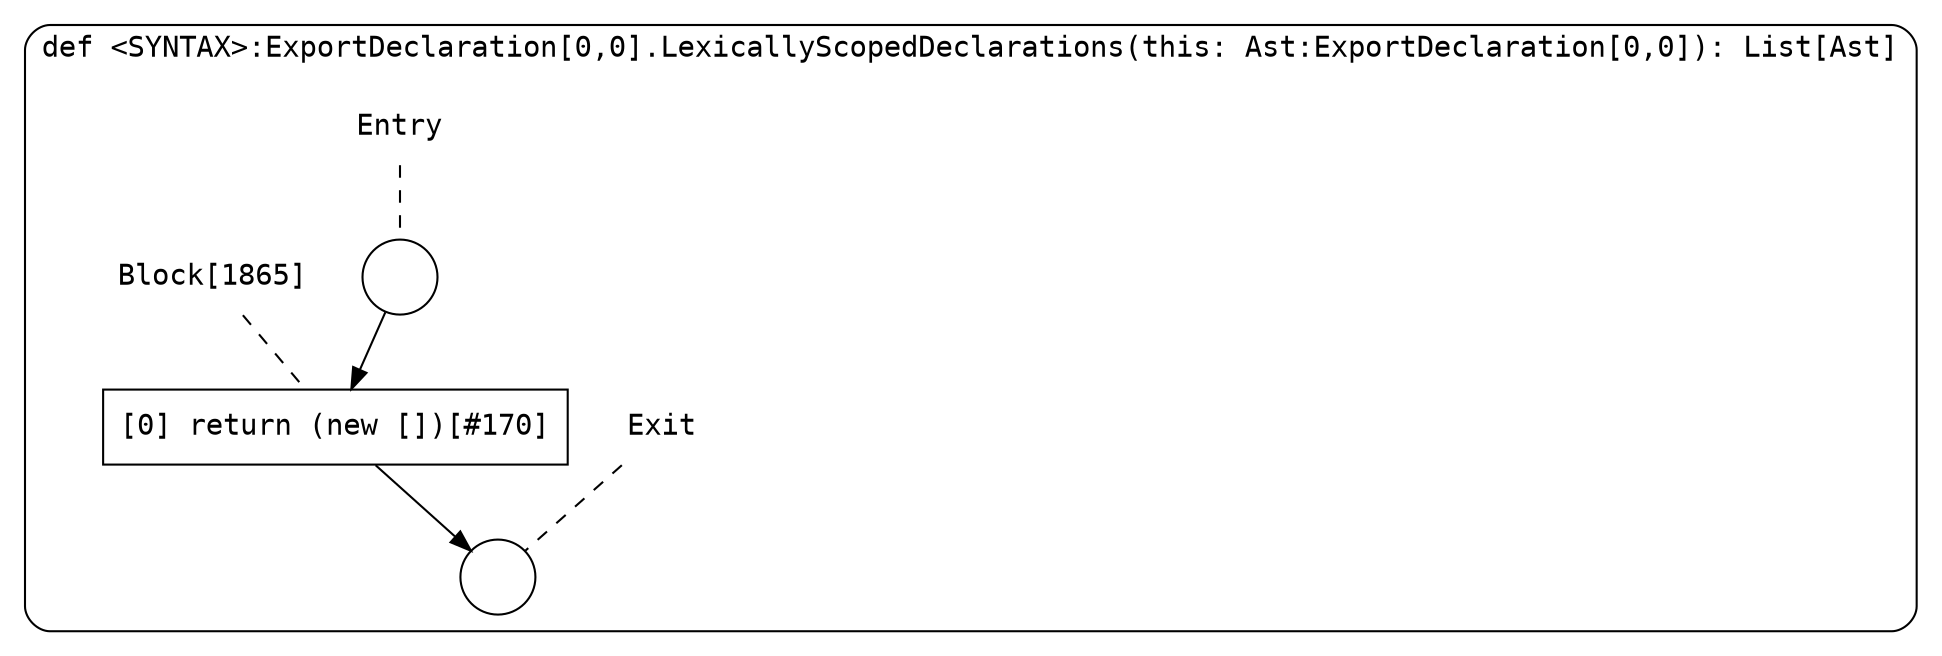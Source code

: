 digraph {
  graph [fontname = "Consolas"]
  node [fontname = "Consolas"]
  edge [fontname = "Consolas"]
  subgraph cluster312 {
    label = "def <SYNTAX>:ExportDeclaration[0,0].LexicallyScopedDeclarations(this: Ast:ExportDeclaration[0,0]): List[Ast]"
    style = rounded
    cluster312_entry_name [shape=none, label=<<font color="black">Entry</font>>]
    cluster312_entry_name -> cluster312_entry [arrowhead=none, color="black", style=dashed]
    cluster312_entry [shape=circle label=" " color="black" fillcolor="white" style=filled]
    cluster312_entry -> node1865 [color="black"]
    cluster312_exit_name [shape=none, label=<<font color="black">Exit</font>>]
    cluster312_exit_name -> cluster312_exit [arrowhead=none, color="black", style=dashed]
    cluster312_exit [shape=circle label=" " color="black" fillcolor="white" style=filled]
    node1865_name [shape=none, label=<<font color="black">Block[1865]</font>>]
    node1865_name -> node1865 [arrowhead=none, color="black", style=dashed]
    node1865 [shape=box, label=<<font color="black">[0] return (new [])[#170]<BR ALIGN="LEFT"/></font>> color="black" fillcolor="white", style=filled]
    node1865 -> cluster312_exit [color="black"]
  }
}